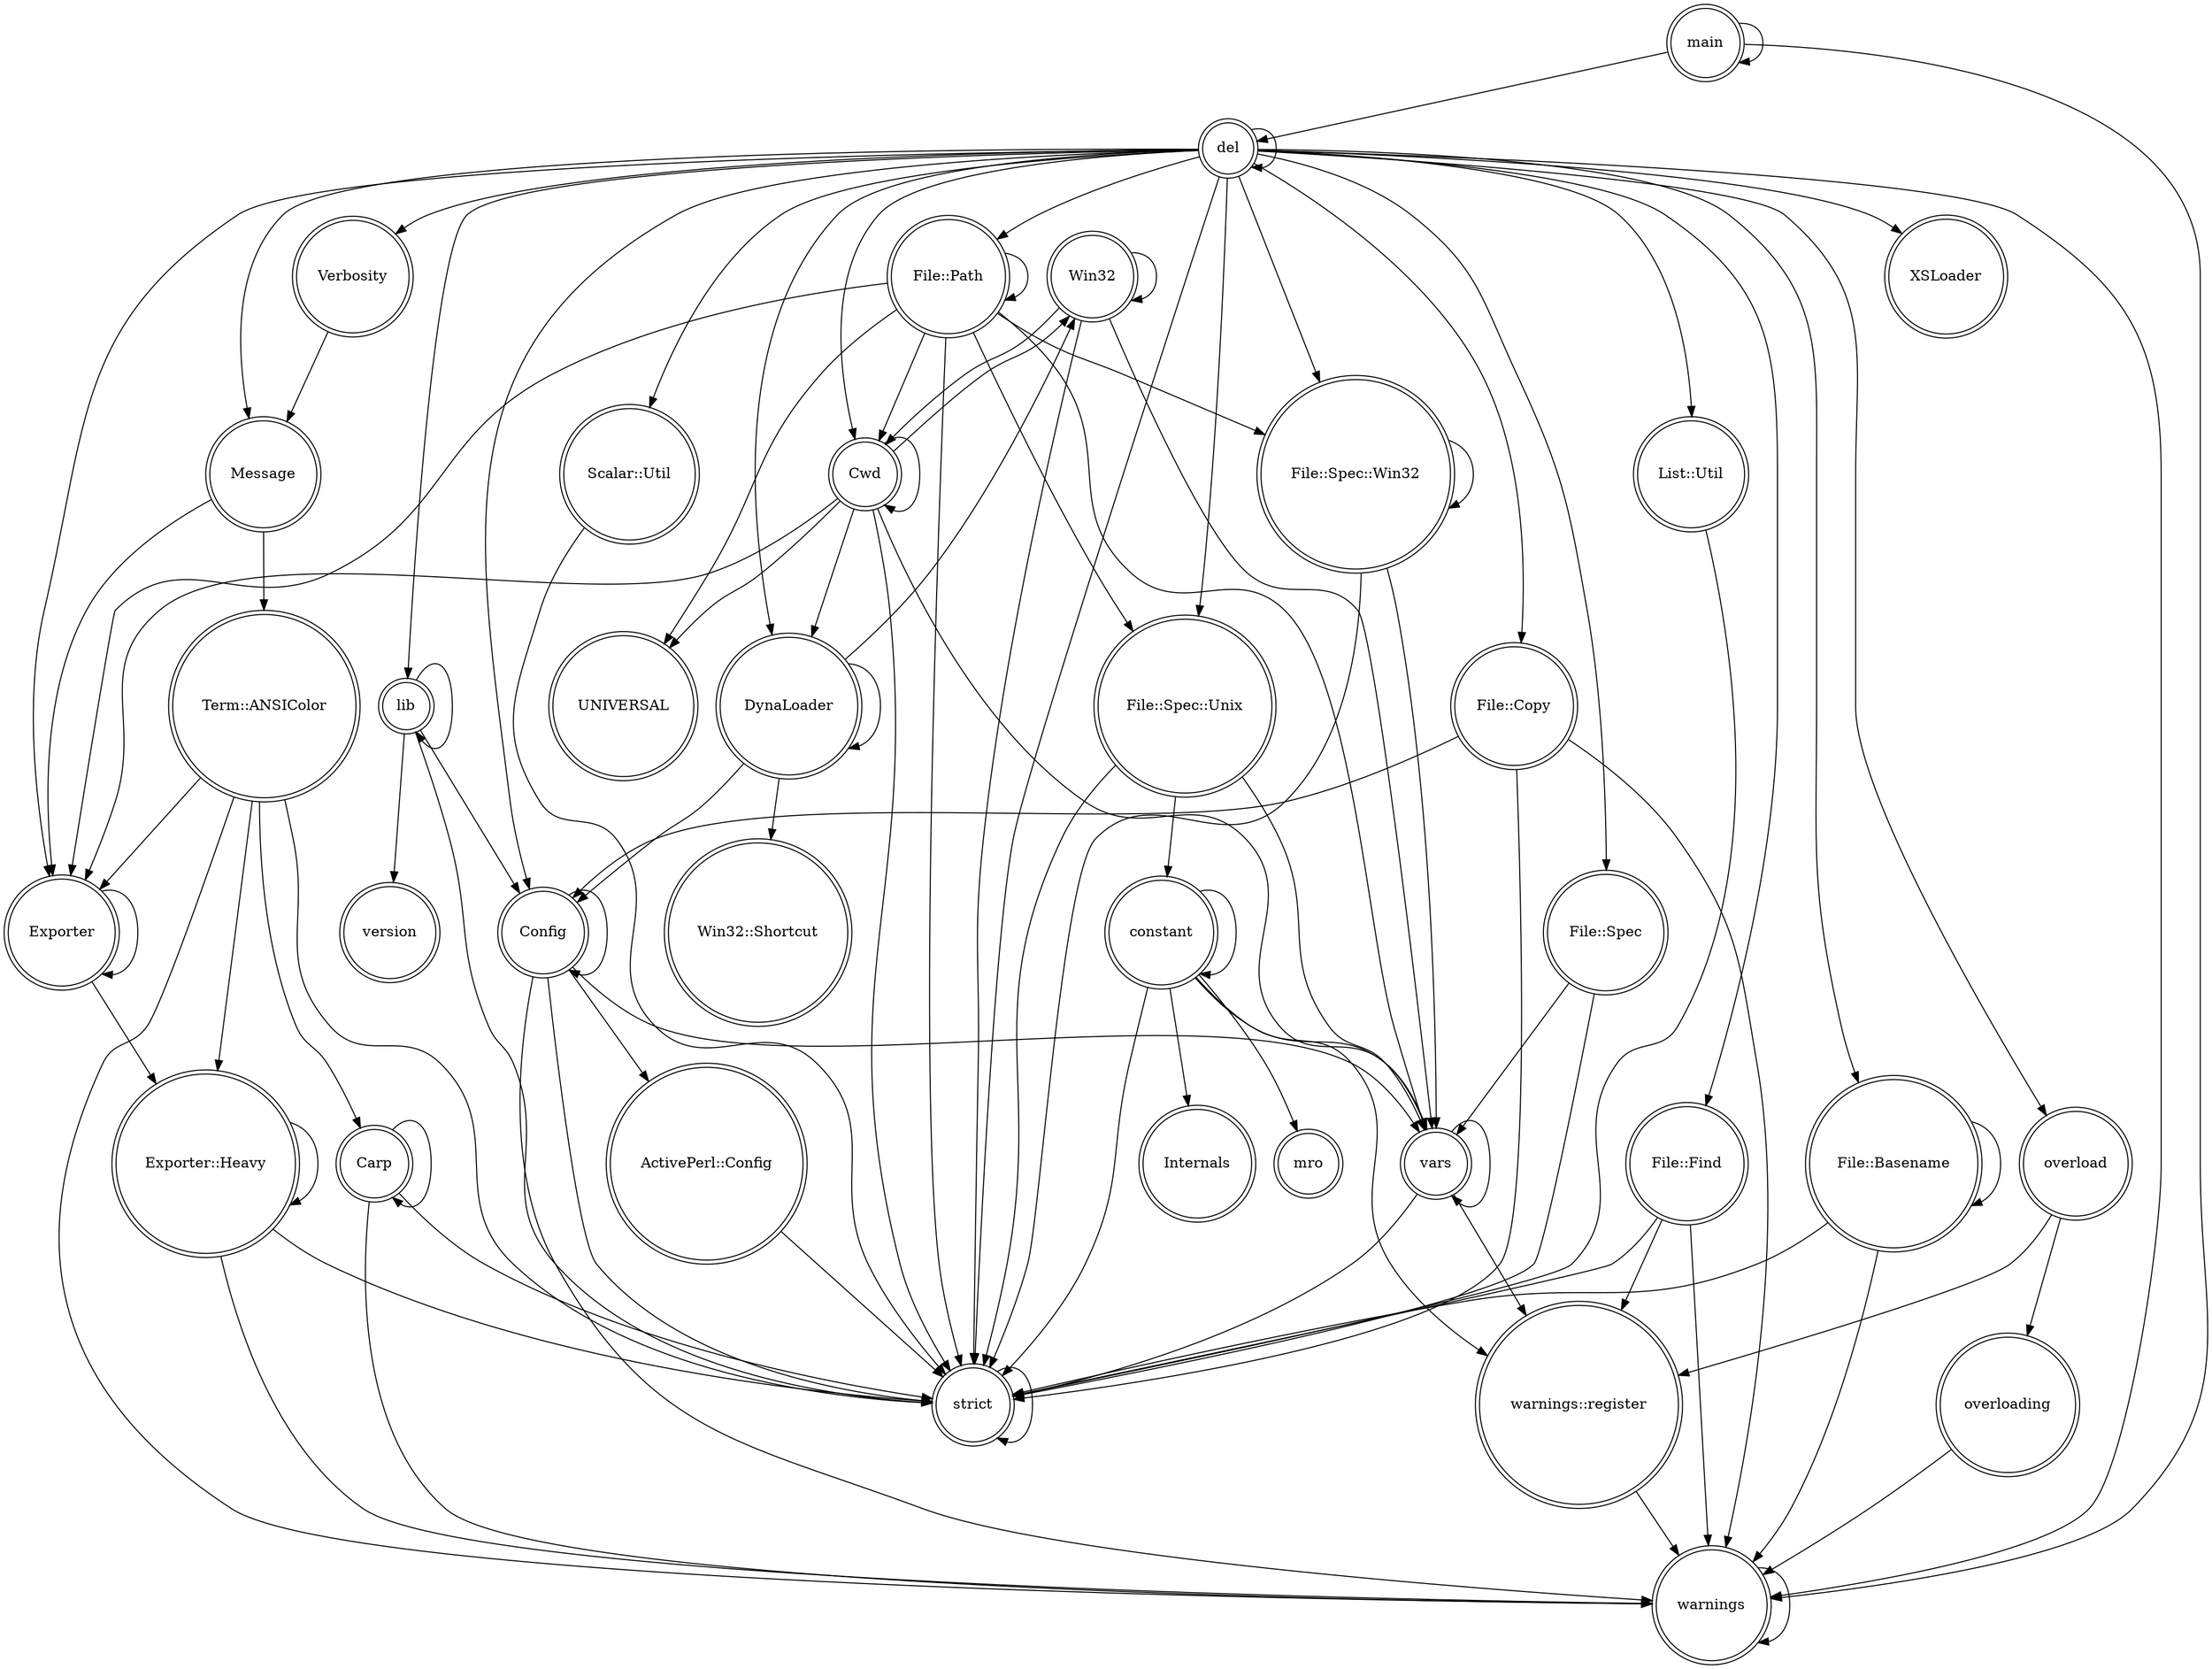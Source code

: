 digraph {
graph [overlap=false]
node [shape=doublecircle];
"ActivePerl::Config" -> "strict";
"Win32" -> "strict";
"Cwd" -> "Exporter";
"Exporter" -> "Exporter";
"del" -> "Message";
"File::Find" -> "warnings";
"Config" -> "strict";
"Exporter::Heavy" -> "warnings";
"File::Path" -> "UNIVERSAL";
"DynaLoader" -> "Config";
"Carp" -> "Carp";
"main" -> "main";
"Term::ANSIColor" -> "Exporter";
"del" -> "lib";
"Cwd" -> "strict";
"lib" -> "Config";
"Config" -> "Config";
"List::Util" -> "strict";
"Exporter::Heavy" -> "strict";
"overload" -> "overloading";
"File::Basename" -> "strict";
"DynaLoader" -> "DynaLoader";
"del" -> "warnings";
"del" -> "strict";
"File::Basename" -> "warnings";
"lib" -> "version";
"del" -> "File::Find";
"Win32" -> "vars";
"Config" -> "ActivePerl::Config";
"del" -> "File::Spec::Unix";
"DynaLoader" -> "Win32::Shortcut";
"constant" -> "vars";
"constant" -> "mro";
"DynaLoader" -> "Win32";
"File::Copy" -> "warnings";
"File::Copy" -> "strict";
"File::Spec" -> "strict";
"del" -> "File::Spec";
"del" -> "File::Path";
"Cwd" -> "UNIVERSAL";
"lib" -> "strict";
"Win32" -> "Win32";
"del" -> "File::Basename";
"File::Path" -> "File::Spec::Unix";
"Cwd" -> "Win32";
"del" -> "Verbosity";
"warnings::register" -> "warnings";
"Cwd" -> "Cwd";
"Carp" -> "warnings";
"File::Path" -> "File::Path";
"warnings" -> "warnings";
"File::Find" -> "strict";
"del" -> "List::Util";
"Term::ANSIColor" -> "warnings";
"Verbosity" -> "Message";
"Exporter::Heavy" -> "Exporter::Heavy";
"constant" -> "Internals";
"constant" -> "constant";
"overload" -> "warnings::register";
"File::Spec" -> "vars";
"File::Path" -> "File::Spec::Win32";
"Message" -> "Exporter";
"del" -> "Cwd";
"Config" -> "warnings";
"del" -> "File::Copy";
"del" -> "Exporter";
"del" -> "del";
"File::Path" -> "strict";
"del" -> "Config";
"del" -> "File::Spec::Win32";
"File::Spec::Win32" -> "strict";
"del" -> "Scalar::Util";
"File::Basename" -> "File::Basename";
"overloading" -> "warnings";
"Term::ANSIColor" -> "Carp";
"File::Spec::Unix" -> "vars";
"vars" -> "vars";
"Scalar::Util" -> "strict";
"main" -> "warnings";
"constant" -> "strict";
"vars" -> "strict";
"Config" -> "vars";
"strict" -> "strict";
"vars" -> "warnings::register";
"File::Path" -> "Exporter";
"Exporter" -> "Exporter::Heavy";
"main" -> "del";
"constant" -> "warnings::register";
"Cwd" -> "vars";
"File::Find" -> "warnings::register";
"del" -> "XSLoader";
"Win32" -> "Cwd";
"Message" -> "Term::ANSIColor";
"File::Spec::Unix" -> "constant";
"File::Path" -> "vars";
"Term::ANSIColor" -> "strict";
"Cwd" -> "DynaLoader";
"File::Path" -> "Cwd";
"File::Copy" -> "Config";
"Carp" -> "strict";
"File::Spec::Unix" -> "strict";
"File::Spec::Win32" -> "vars";
"File::Spec::Win32" -> "File::Spec::Win32";
"del" -> "overload";
"lib" -> "lib";
"Term::ANSIColor" -> "Exporter::Heavy";
"del" -> "DynaLoader";
}
